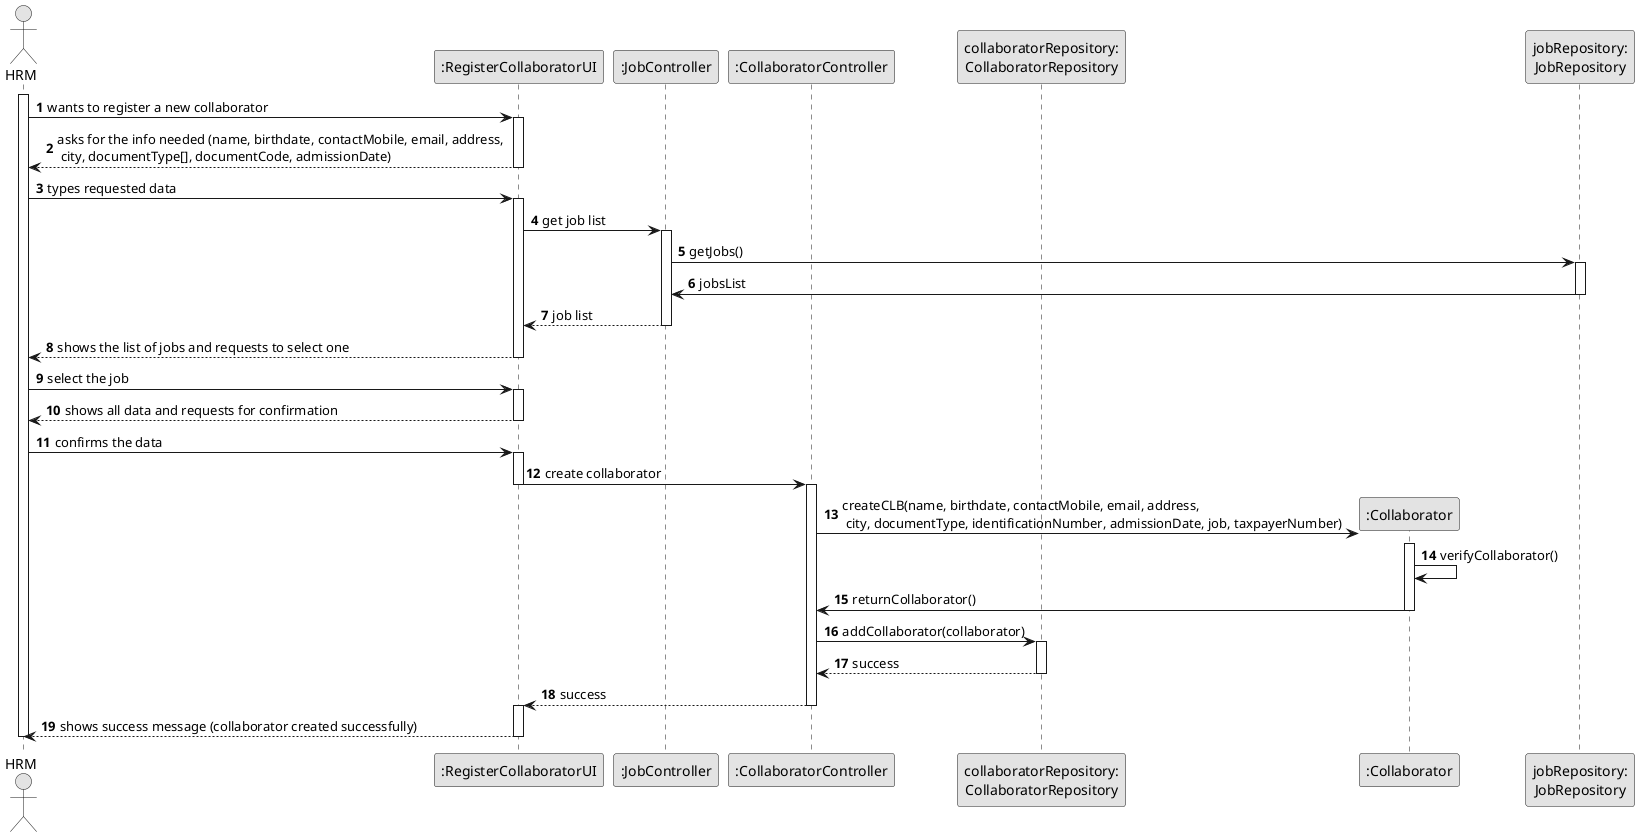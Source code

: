 @startuml
skinparam monochrome true
skinparam packageStyle rectangle
skinparam shadowing false

autonumber

actor "HRM" as HRM
participant ":RegisterCollaboratorUI" as UI
participant ":JobController" as JC
participant ":CollaboratorController" as CTRL
participant "collaboratorRepository:\nCollaboratorRepository" as CLBREP
participant ":Collaborator" as CLB
participant "jobRepository:\nJobRepository" as jobRepository


activate HRM

        HRM -> UI : wants to register a new collaborator
        activate UI

        UI --> HRM : asks for the info needed (name, birthdate, contactMobile, email, address, \n city, documentType[], documentCode, admissionDate)
        deactivate UI

        HRM -> UI : types requested data
        activate UI

        UI -> JC: get job list


        activate JC

            JC -> jobRepository : getJobs()
            activate jobRepository

            jobRepository -> JC : jobsList
            deactivate jobRepository


            JC --> UI : job list
        deactivate JC



        UI --> HRM : shows the list of jobs and requests to select one
        deactivate UI


        HRM -> UI : select the job
        activate UI

        UI --> HRM: shows all data and requests for confirmation
        deactivate UI

        HRM -> UI: confirms the data
        activate UI

        UI -> CTRL : create collaborator

        deactivate UI

        activate CTRL

            CTRL -> CLB** : createCLB(name, birthdate, contactMobile, email, address,\n city, documentType, identificationNumber, admissionDate, job, taxpayerNumber)

                activate CLB
                    CLB -> CLB : verifyCollaborator()

                    CLB -> CTRL : returnCollaborator()
                deactivate CLB

                CTRL -> CLBREP: addCollaborator(collaborator)

                activate CLBREP

                   CLBREP --> CTRL : success
                deactivate CLBREP

                CTRL --> UI : success
        deactivate CTRL

        activate UI
        UI --> HRM : shows success message (collaborator created successfully)
        deactivate UI


deactivate HRM


@enduml

